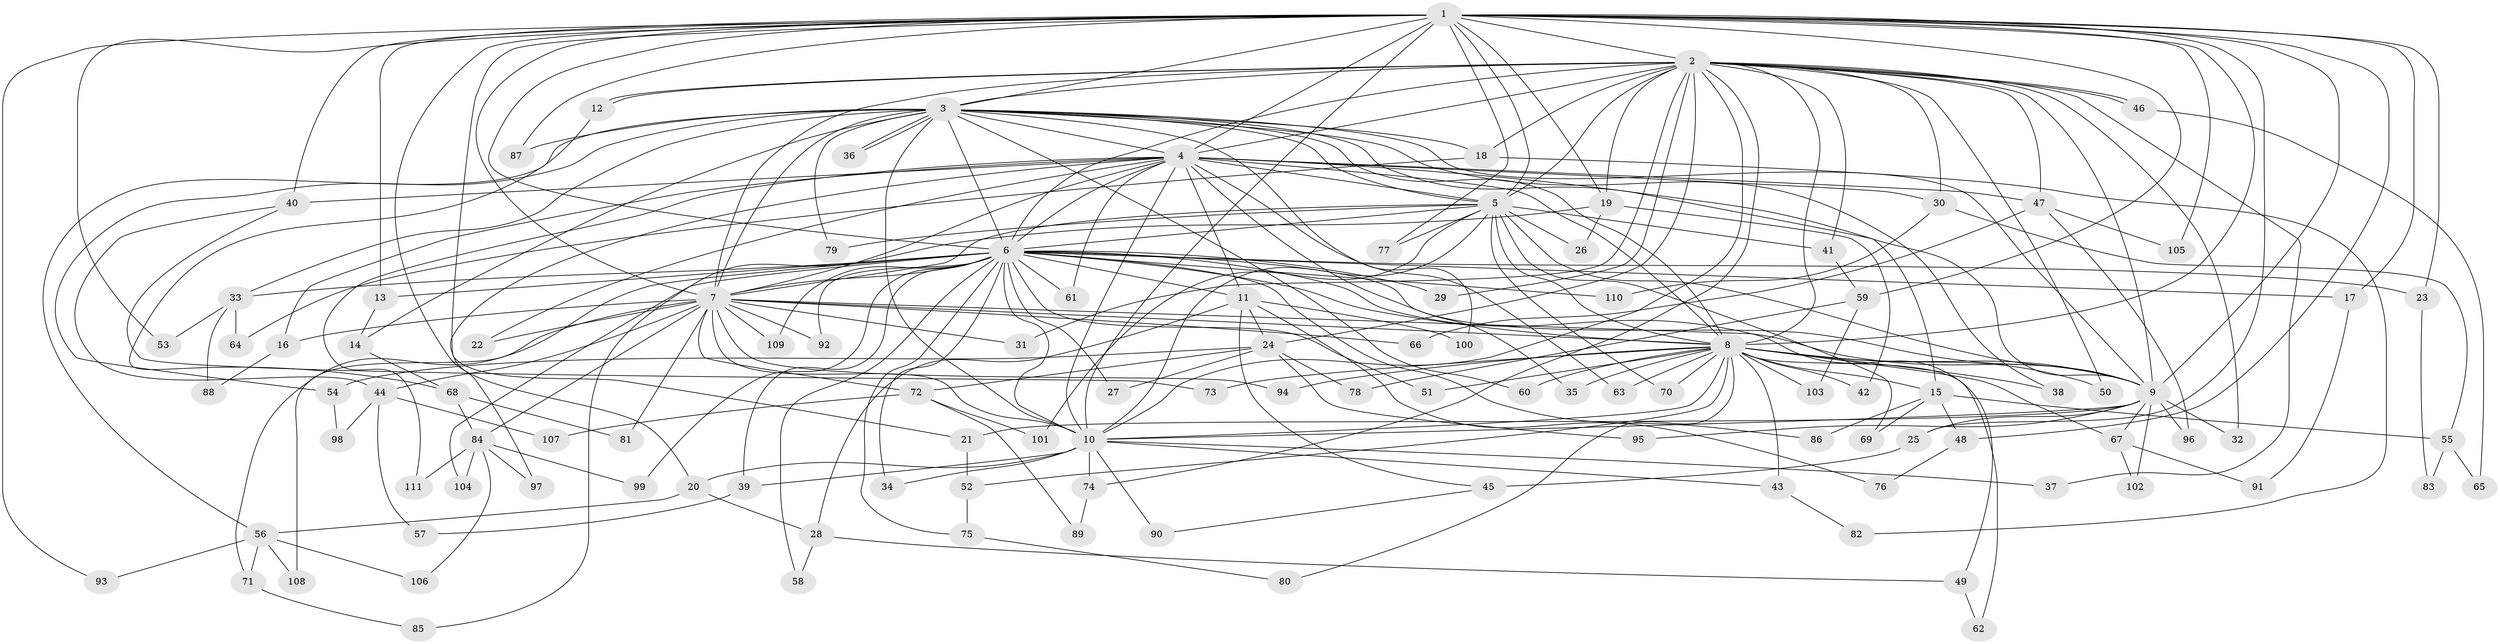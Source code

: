 // coarse degree distribution, {25: 0.012658227848101266, 19: 0.012658227848101266, 18: 0.012658227848101266, 30: 0.012658227848101266, 17: 0.012658227848101266, 23: 0.012658227848101266, 14: 0.012658227848101266, 12: 0.012658227848101266, 9: 0.02531645569620253, 3: 0.13924050632911392, 6: 0.05063291139240506, 5: 0.0379746835443038, 7: 0.012658227848101266, 4: 0.0759493670886076, 2: 0.5443037974683544, 1: 0.012658227848101266}
// Generated by graph-tools (version 1.1) at 2025/49/03/04/25 22:49:55]
// undirected, 111 vertices, 247 edges
graph export_dot {
  node [color=gray90,style=filled];
  1;
  2;
  3;
  4;
  5;
  6;
  7;
  8;
  9;
  10;
  11;
  12;
  13;
  14;
  15;
  16;
  17;
  18;
  19;
  20;
  21;
  22;
  23;
  24;
  25;
  26;
  27;
  28;
  29;
  30;
  31;
  32;
  33;
  34;
  35;
  36;
  37;
  38;
  39;
  40;
  41;
  42;
  43;
  44;
  45;
  46;
  47;
  48;
  49;
  50;
  51;
  52;
  53;
  54;
  55;
  56;
  57;
  58;
  59;
  60;
  61;
  62;
  63;
  64;
  65;
  66;
  67;
  68;
  69;
  70;
  71;
  72;
  73;
  74;
  75;
  76;
  77;
  78;
  79;
  80;
  81;
  82;
  83;
  84;
  85;
  86;
  87;
  88;
  89;
  90;
  91;
  92;
  93;
  94;
  95;
  96;
  97;
  98;
  99;
  100;
  101;
  102;
  103;
  104;
  105;
  106;
  107;
  108;
  109;
  110;
  111;
  1 -- 2;
  1 -- 3;
  1 -- 4;
  1 -- 5;
  1 -- 6;
  1 -- 7;
  1 -- 8;
  1 -- 9;
  1 -- 10;
  1 -- 13;
  1 -- 17;
  1 -- 19;
  1 -- 20;
  1 -- 21;
  1 -- 23;
  1 -- 25;
  1 -- 40;
  1 -- 48;
  1 -- 53;
  1 -- 59;
  1 -- 77;
  1 -- 87;
  1 -- 93;
  1 -- 105;
  2 -- 3;
  2 -- 4;
  2 -- 5;
  2 -- 6;
  2 -- 7;
  2 -- 8;
  2 -- 9;
  2 -- 10;
  2 -- 12;
  2 -- 12;
  2 -- 18;
  2 -- 19;
  2 -- 24;
  2 -- 29;
  2 -- 30;
  2 -- 31;
  2 -- 32;
  2 -- 37;
  2 -- 41;
  2 -- 46;
  2 -- 46;
  2 -- 47;
  2 -- 50;
  2 -- 74;
  3 -- 4;
  3 -- 5;
  3 -- 6;
  3 -- 7;
  3 -- 8;
  3 -- 9;
  3 -- 10;
  3 -- 14;
  3 -- 15;
  3 -- 18;
  3 -- 33;
  3 -- 36;
  3 -- 36;
  3 -- 38;
  3 -- 54;
  3 -- 56;
  3 -- 60;
  3 -- 79;
  3 -- 87;
  3 -- 100;
  4 -- 5;
  4 -- 6;
  4 -- 7;
  4 -- 8;
  4 -- 9;
  4 -- 10;
  4 -- 11;
  4 -- 16;
  4 -- 22;
  4 -- 30;
  4 -- 35;
  4 -- 40;
  4 -- 47;
  4 -- 61;
  4 -- 63;
  4 -- 97;
  4 -- 111;
  5 -- 6;
  5 -- 7;
  5 -- 8;
  5 -- 9;
  5 -- 10;
  5 -- 26;
  5 -- 41;
  5 -- 69;
  5 -- 70;
  5 -- 77;
  5 -- 79;
  5 -- 101;
  6 -- 7;
  6 -- 8;
  6 -- 9;
  6 -- 10;
  6 -- 11;
  6 -- 13;
  6 -- 17;
  6 -- 23;
  6 -- 27;
  6 -- 29;
  6 -- 33;
  6 -- 34;
  6 -- 39;
  6 -- 49;
  6 -- 51;
  6 -- 58;
  6 -- 61;
  6 -- 75;
  6 -- 86;
  6 -- 92;
  6 -- 99;
  6 -- 104;
  6 -- 108;
  6 -- 109;
  6 -- 110;
  7 -- 8;
  7 -- 9;
  7 -- 10;
  7 -- 16;
  7 -- 22;
  7 -- 31;
  7 -- 44;
  7 -- 66;
  7 -- 71;
  7 -- 72;
  7 -- 81;
  7 -- 84;
  7 -- 92;
  7 -- 94;
  7 -- 109;
  8 -- 9;
  8 -- 10;
  8 -- 15;
  8 -- 35;
  8 -- 38;
  8 -- 42;
  8 -- 43;
  8 -- 50;
  8 -- 51;
  8 -- 52;
  8 -- 60;
  8 -- 62;
  8 -- 63;
  8 -- 67;
  8 -- 70;
  8 -- 73;
  8 -- 80;
  8 -- 94;
  8 -- 103;
  9 -- 10;
  9 -- 21;
  9 -- 25;
  9 -- 32;
  9 -- 67;
  9 -- 95;
  9 -- 96;
  9 -- 102;
  10 -- 20;
  10 -- 34;
  10 -- 37;
  10 -- 39;
  10 -- 43;
  10 -- 74;
  10 -- 90;
  11 -- 24;
  11 -- 28;
  11 -- 45;
  11 -- 76;
  11 -- 100;
  12 -- 68;
  13 -- 14;
  14 -- 68;
  15 -- 48;
  15 -- 55;
  15 -- 69;
  15 -- 86;
  16 -- 88;
  17 -- 91;
  18 -- 64;
  18 -- 82;
  19 -- 26;
  19 -- 42;
  19 -- 85;
  20 -- 28;
  20 -- 56;
  21 -- 52;
  23 -- 83;
  24 -- 27;
  24 -- 54;
  24 -- 72;
  24 -- 78;
  24 -- 95;
  25 -- 45;
  28 -- 49;
  28 -- 58;
  30 -- 55;
  30 -- 110;
  33 -- 53;
  33 -- 64;
  33 -- 88;
  39 -- 57;
  40 -- 44;
  40 -- 73;
  41 -- 59;
  43 -- 82;
  44 -- 57;
  44 -- 98;
  44 -- 107;
  45 -- 90;
  46 -- 65;
  47 -- 66;
  47 -- 96;
  47 -- 105;
  48 -- 76;
  49 -- 62;
  52 -- 75;
  54 -- 98;
  55 -- 65;
  55 -- 83;
  56 -- 71;
  56 -- 93;
  56 -- 106;
  56 -- 108;
  59 -- 78;
  59 -- 103;
  67 -- 91;
  67 -- 102;
  68 -- 81;
  68 -- 84;
  71 -- 85;
  72 -- 89;
  72 -- 101;
  72 -- 107;
  74 -- 89;
  75 -- 80;
  84 -- 97;
  84 -- 99;
  84 -- 104;
  84 -- 106;
  84 -- 111;
}

